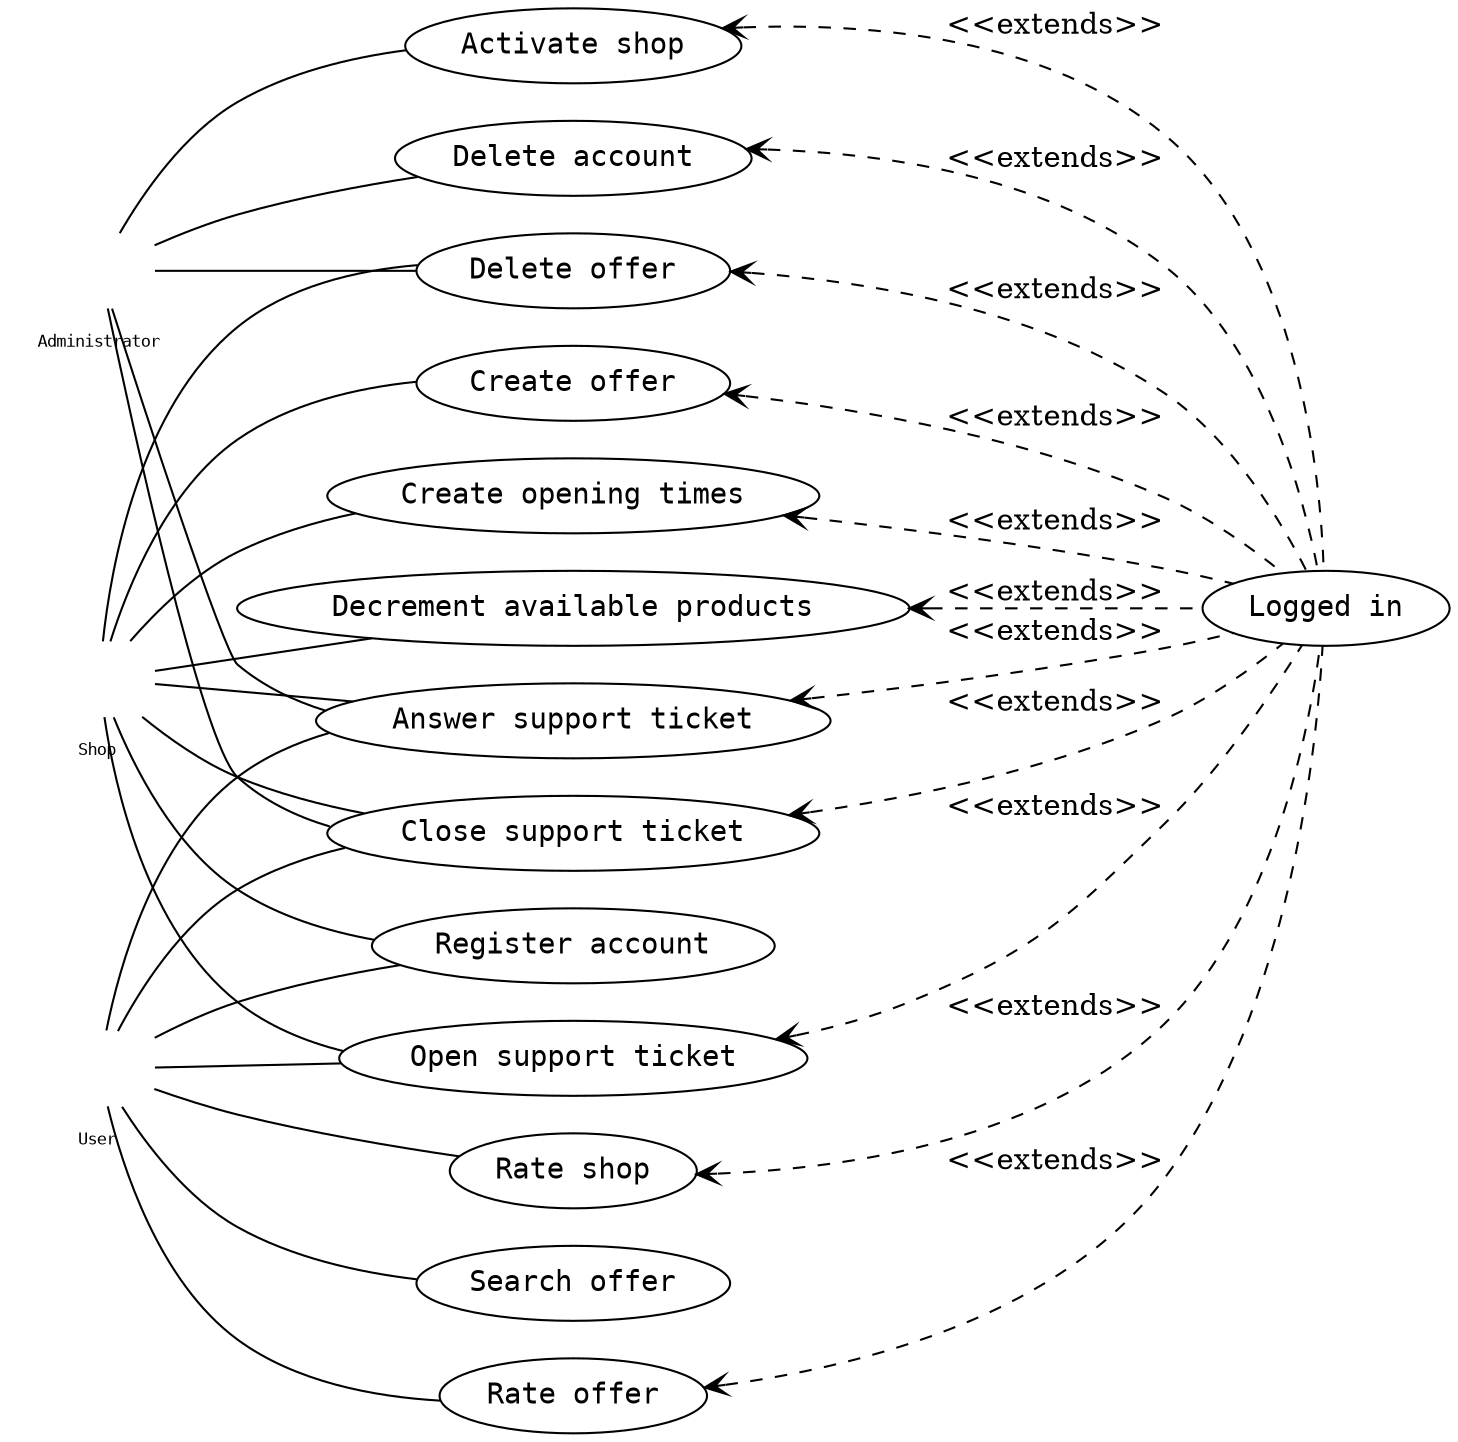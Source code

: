 digraph G {
	rankdir = "LR";
	labelloc="b";
	peripheries=0;

	/* graph [ splines=ortho ] */

	fontname = "Inconsolata";
	fontsize = 8;

	node [
		shape = "plaintext";
		fontname = "Inconsolata"
	];

	subgraph clusterUser {label="User"; User};
	User [ shapefile="./assets/stick.png"; peripheries=0; label="" ];

	subgraph clusterAdmin {label="Administrator"; Administrator};
	Administrator [ shapefile="./assets/stick.png"; peripheries=0; label="" ];

	subgraph clusterShop {label="Shop"; Shop};
	Shop [ shapefile="./assets/stick.png"; peripheries=0; label="" ];

	node [
		shape = "ellipse";
		style = "solid"
	];

	ActivateShop [ label = "Activate shop" ];
	AnswerTicket [ label = "Answer support ticket" ];
	CloseTicket [ label = "Close support ticket" ];
	CreateOffer [ label = "Create offer" ];
	CreateOpeningTimes [ label = "Create opening times" ];
	DecrementAvailable [ label = "Decrement available products" ];
	DeleteAccount [ label = "Delete account" ];
	DeleteOffer [ label = "Delete offer" ];
	Login [ label = "Logged in" ]
	OpenTicket [ label = "Open support ticket" ];
	RateOffer [ label = "Rate offer" ];
	RateShop [ label = "Rate shop" ];
	Register [ label = "Register account" ];
	Search [ label = "Search offer" ];

	edge [
		arrowhead="none"
	];

	User -> AnswerTicket;
	User -> CloseTicket;
	User -> OpenTicket;
	User -> RateOffer;
	User -> RateShop;
	User -> Register;
	User -> Search;

	Administrator -> ActivateShop;
	Administrator -> AnswerTicket;
	Administrator -> CloseTicket;
	Administrator -> DeleteAccount;
	Administrator -> DeleteOffer;

	Shop -> AnswerTicket;
	Shop -> CloseTicket;
	Shop -> CreateOffer;
	Shop -> CreateOpeningTimes;
	Shop -> Register;
	Shop -> DecrementAvailable;
	Shop -> DeleteOffer;
	Shop -> OpenTicket;

	edge [ dir=back arrowtail="vee" label="<<extends>>" style="dashed" ];

	ActivateShop -> Login;
	AnswerTicket -> Login;
	CloseTicket -> Login;
	CreateOffer -> Login;
	CreateOpeningTimes -> Login;
	DecrementAvailable -> Login;
	DeleteAccount -> Login;
	DeleteOffer -> Login;
	OpenTicket -> Login;
	RateOffer -> Login;
	RateShop -> Login;

}
